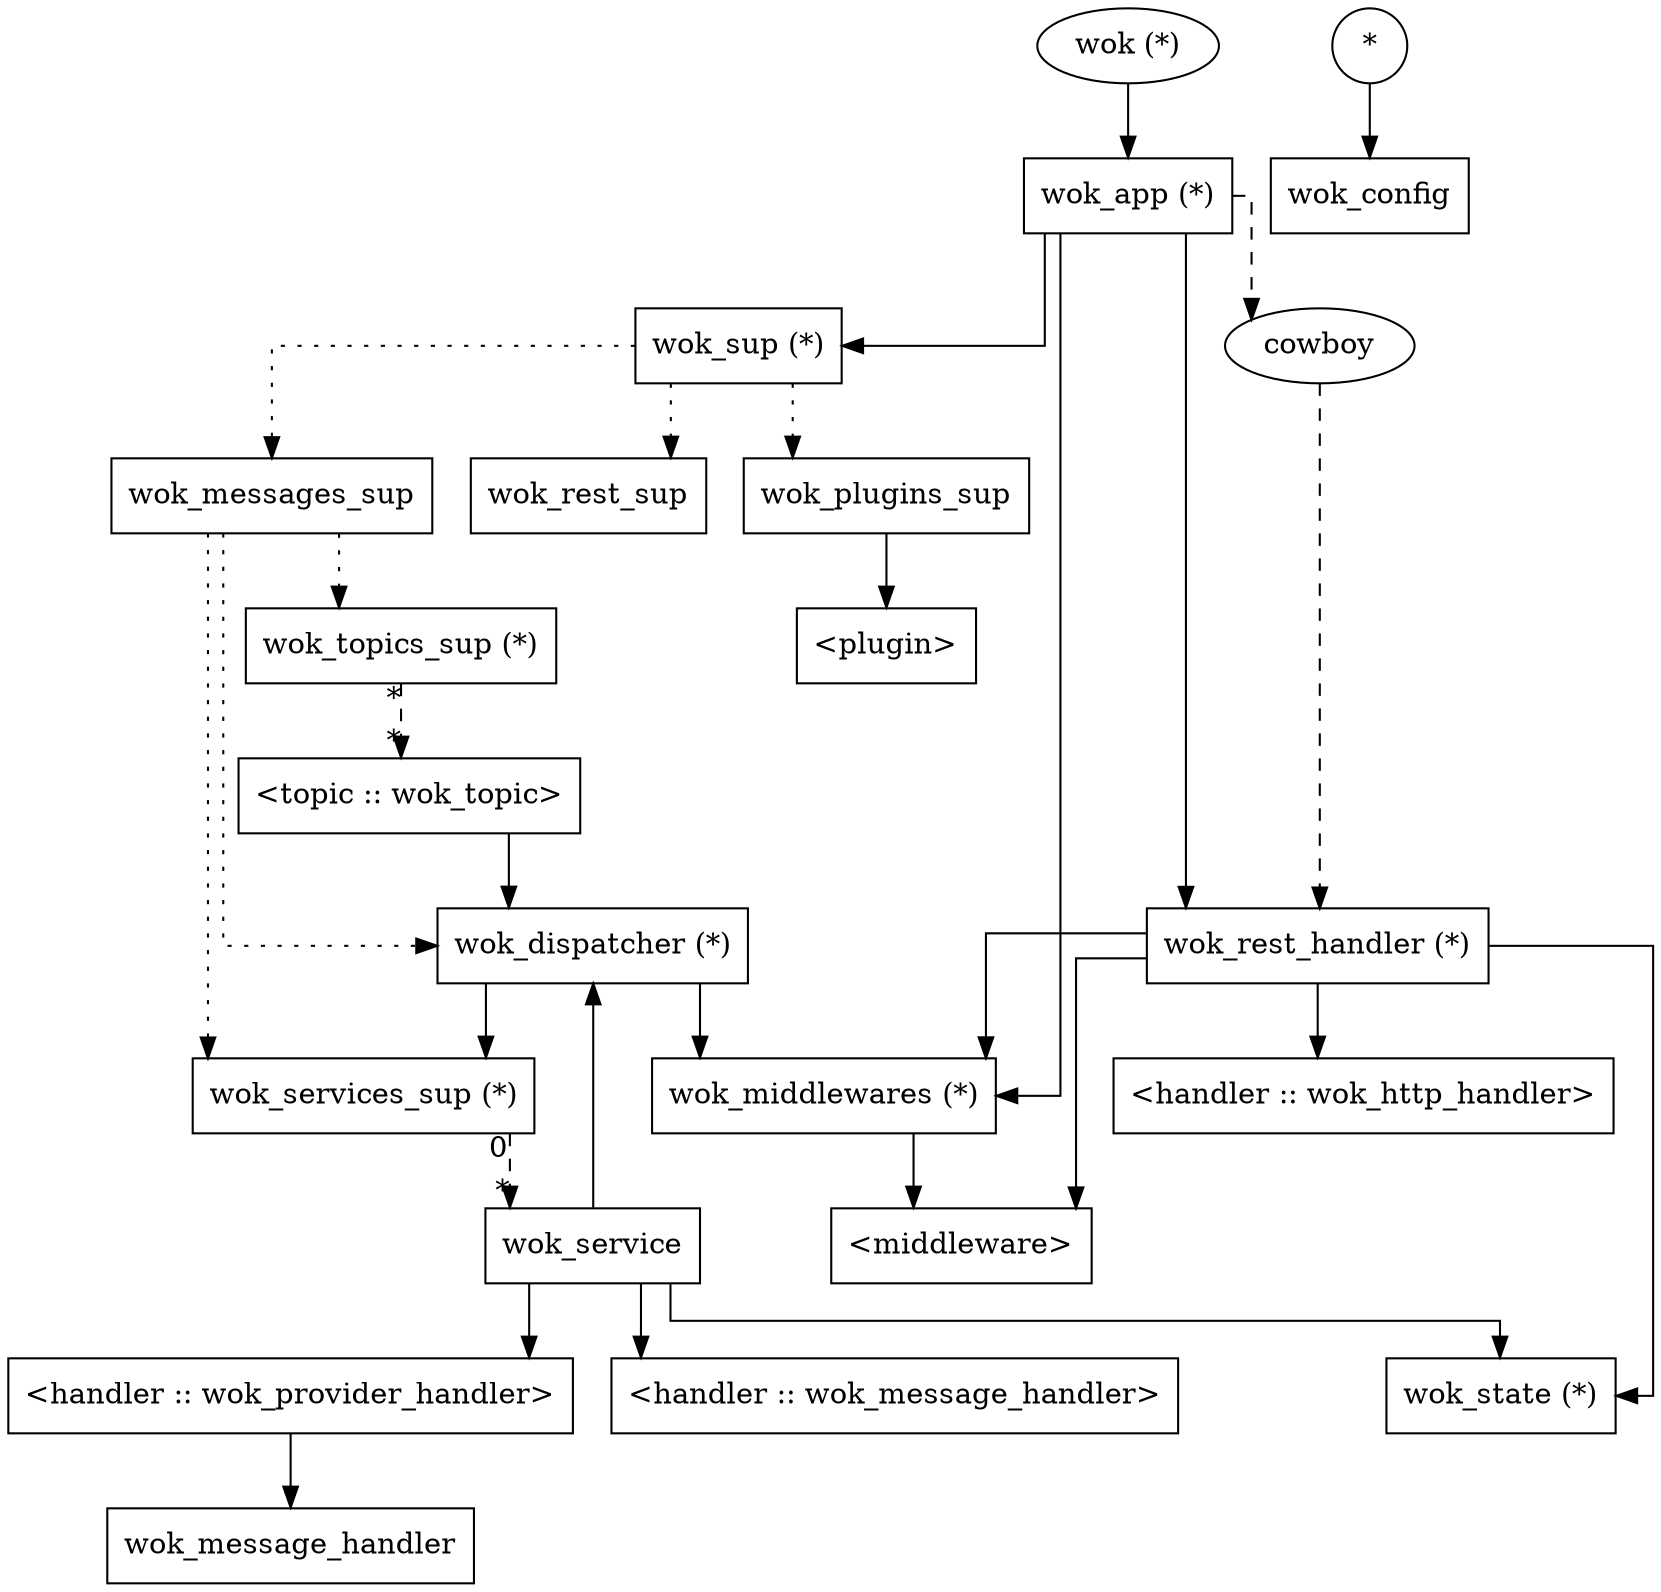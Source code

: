 digraph wok {
  node[shape=box];
  graph[ 
    overlap=false,
    splines=ortho
  ] 

  wok[shape=oval, label="wok (*)"];
  wok_app[label="wok_app (*)"];
  wok_sup[label="wok_sup (*)"];
  wok_rest_handler[label="wok_rest_handler (*)"];
  wok_middlewares[label="wok_middlewares (*)"];
  wok_dispatcher[label="wok_dispatcher (*)"];
  wok_services_sup[label="wok_services_sup (*)"];
  wok_topics_sup[label="wok_topics_sup (*)"];
  wok_topic[label="wok_topic (*)"];
  wok_state[label="wok_state (*)"];
  cowboy[shape=oval];
  __wok_config__[shape=circle, label="*"];
  wok_topic[label = "<topic :: wok_topic>"];

  wok -> wok_app;

  wok_app -> wok_sup;
  wok_app -> cowboy [style=dashed];
  wok_app -> wok_rest_handler;
  wok_app -> wok_middlewares;

  wok_sup -> wok_messages_sup [style=dotted];
  wok_sup -> wok_rest_sup [style=dotted];
  wok_sup -> wok_plugins_sup [style=dotted];

  wok_plugins_sup -> "<plugin>";

  cowboy -> wok_rest_handler [style=dashed];

  wok_rest_handler -> "<handler :: wok_http_handler>";
  wok_rest_handler -> "<middleware>";
  wok_rest_handler -> wok_middlewares;
  wok_rest_handler -> wok_state;

  wok_middlewares -> "<middleware>";

  wok_messages_sup -> wok_dispatcher [style=dotted];
  wok_messages_sup -> wok_services_sup [style=dotted];
  wok_messages_sup -> wok_topics_sup [style=dotted];

  wok_dispatcher -> wok_services_sup;
  wok_dispatcher -> wok_middlewares;

  wok_services_sup -> wok_service [style=dashed, headlabel="*", taillabel="0"];

  wok_topics_sup -> wok_topic [style=dashed, headlabel="*", taillabel="*"];

  wok_topic -> wok_dispatcher;

  wok_service -> wok_dispatcher;
  wok_service -> "<handler :: wok_message_handler>";
  wok_service -> "<handler :: wok_provider_handler>";
  wok_service -> wok_state

  
  "<handler :: wok_provider_handler>" -> wok_message_handler;

  __wok_config__ -> wok_config;
}
